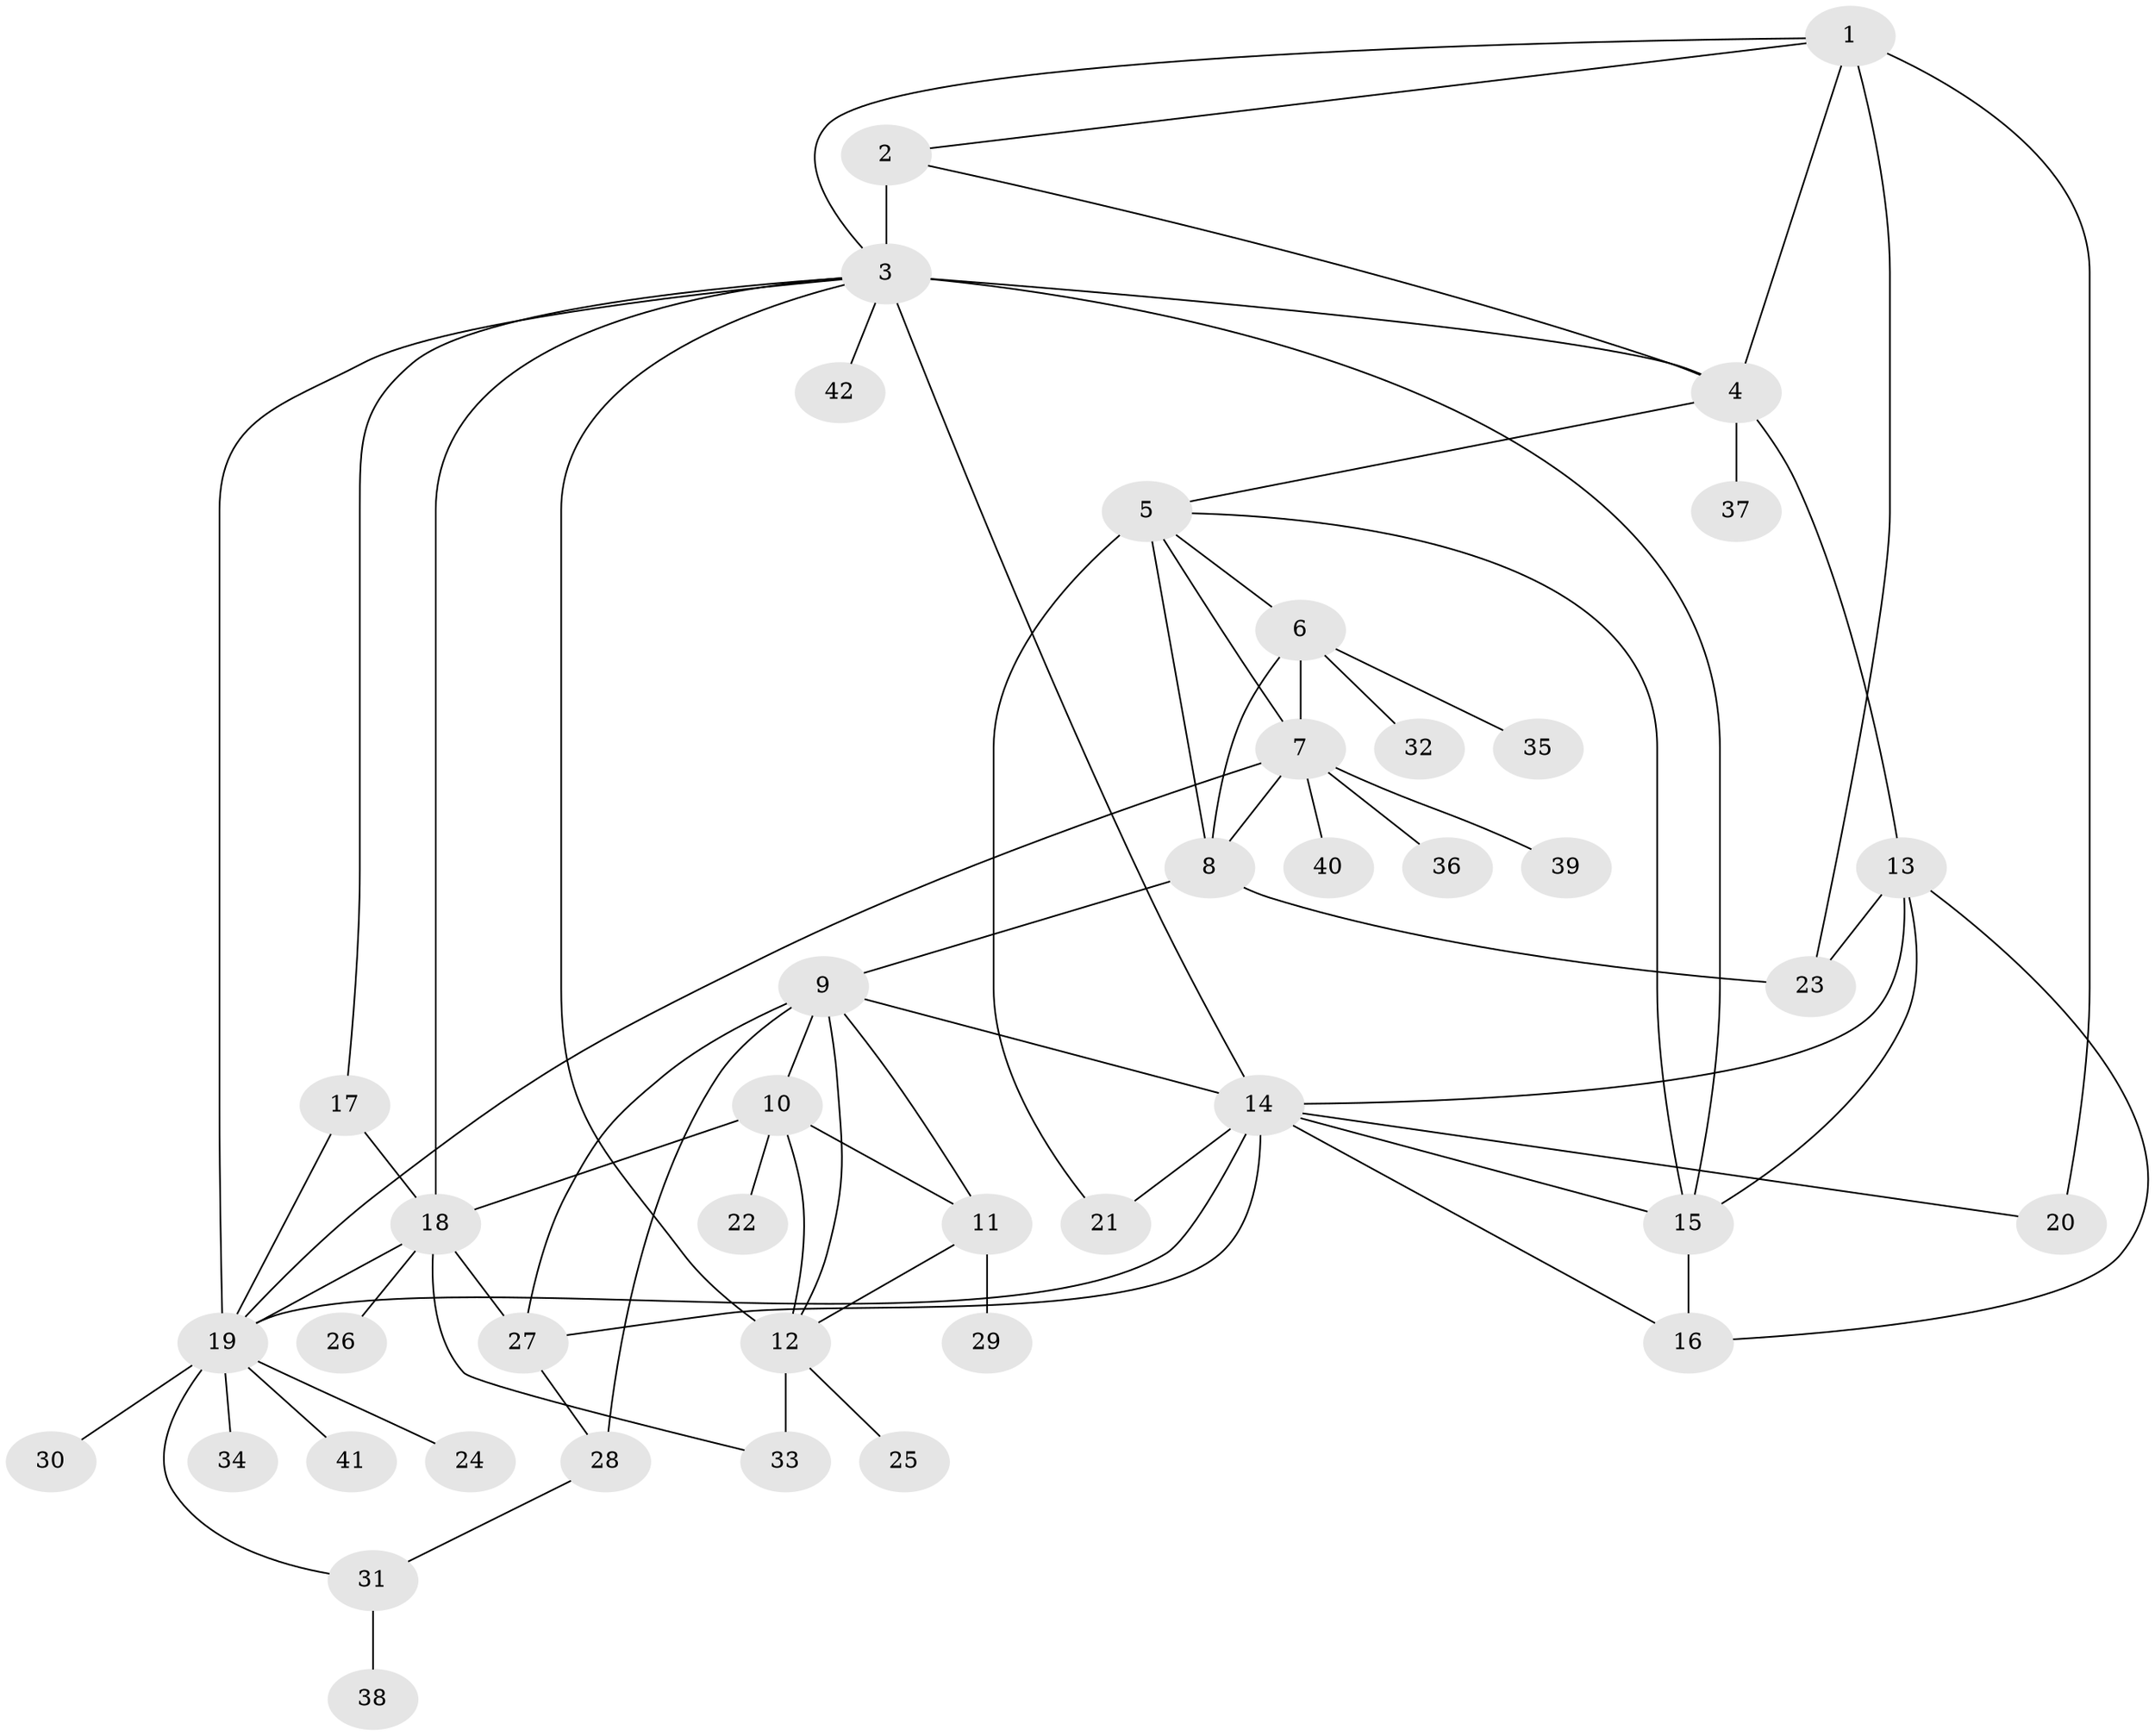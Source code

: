 // original degree distribution, {7: 0.024390243902439025, 9: 0.024390243902439025, 5: 0.012195121951219513, 10: 0.036585365853658534, 6: 0.07317073170731707, 8: 0.012195121951219513, 11: 0.024390243902439025, 4: 0.036585365853658534, 3: 0.04878048780487805, 1: 0.5487804878048781, 2: 0.15853658536585366}
// Generated by graph-tools (version 1.1) at 2025/37/03/09/25 02:37:31]
// undirected, 42 vertices, 73 edges
graph export_dot {
graph [start="1"]
  node [color=gray90,style=filled];
  1;
  2;
  3;
  4;
  5;
  6;
  7;
  8;
  9;
  10;
  11;
  12;
  13;
  14;
  15;
  16;
  17;
  18;
  19;
  20;
  21;
  22;
  23;
  24;
  25;
  26;
  27;
  28;
  29;
  30;
  31;
  32;
  33;
  34;
  35;
  36;
  37;
  38;
  39;
  40;
  41;
  42;
  1 -- 2 [weight=1.0];
  1 -- 3 [weight=1.0];
  1 -- 4 [weight=1.0];
  1 -- 20 [weight=2.0];
  1 -- 23 [weight=1.0];
  2 -- 3 [weight=6.0];
  2 -- 4 [weight=1.0];
  3 -- 4 [weight=1.0];
  3 -- 12 [weight=2.0];
  3 -- 14 [weight=1.0];
  3 -- 15 [weight=1.0];
  3 -- 17 [weight=1.0];
  3 -- 18 [weight=1.0];
  3 -- 19 [weight=1.0];
  3 -- 42 [weight=1.0];
  4 -- 5 [weight=1.0];
  4 -- 13 [weight=1.0];
  4 -- 37 [weight=1.0];
  5 -- 6 [weight=1.0];
  5 -- 7 [weight=1.0];
  5 -- 8 [weight=1.0];
  5 -- 15 [weight=1.0];
  5 -- 21 [weight=4.0];
  6 -- 7 [weight=1.0];
  6 -- 8 [weight=1.0];
  6 -- 32 [weight=1.0];
  6 -- 35 [weight=1.0];
  7 -- 8 [weight=1.0];
  7 -- 19 [weight=1.0];
  7 -- 36 [weight=1.0];
  7 -- 39 [weight=1.0];
  7 -- 40 [weight=1.0];
  8 -- 9 [weight=1.0];
  8 -- 23 [weight=1.0];
  9 -- 10 [weight=1.0];
  9 -- 11 [weight=1.0];
  9 -- 12 [weight=1.0];
  9 -- 14 [weight=1.0];
  9 -- 27 [weight=1.0];
  9 -- 28 [weight=2.0];
  10 -- 11 [weight=1.0];
  10 -- 12 [weight=1.0];
  10 -- 18 [weight=1.0];
  10 -- 22 [weight=1.0];
  11 -- 12 [weight=1.0];
  11 -- 29 [weight=2.0];
  12 -- 25 [weight=1.0];
  12 -- 33 [weight=3.0];
  13 -- 14 [weight=1.0];
  13 -- 15 [weight=1.0];
  13 -- 16 [weight=1.0];
  13 -- 23 [weight=1.0];
  14 -- 15 [weight=1.0];
  14 -- 16 [weight=1.0];
  14 -- 19 [weight=1.0];
  14 -- 20 [weight=1.0];
  14 -- 21 [weight=1.0];
  14 -- 27 [weight=2.0];
  15 -- 16 [weight=1.0];
  17 -- 18 [weight=3.0];
  17 -- 19 [weight=1.0];
  18 -- 19 [weight=1.0];
  18 -- 26 [weight=1.0];
  18 -- 27 [weight=1.0];
  18 -- 33 [weight=1.0];
  19 -- 24 [weight=1.0];
  19 -- 30 [weight=1.0];
  19 -- 31 [weight=1.0];
  19 -- 34 [weight=1.0];
  19 -- 41 [weight=1.0];
  27 -- 28 [weight=1.0];
  28 -- 31 [weight=1.0];
  31 -- 38 [weight=1.0];
}
